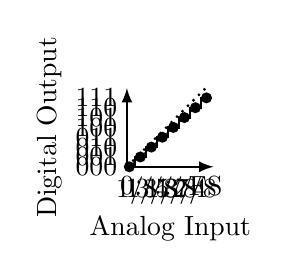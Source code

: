 \begin{tikzpicture}
	
	% axes
	\draw[-latex, thick] (0,0) -- (1.1,0) node[midway, below, yshift = -5mm] {Analog Input};
	\draw[-latex, thick] (0,0) -- (0,1) node[midway, above, rotate=90, yshift = 7mm] {Digital Output};
	% x- labels
	\draw	(0,0) node[anchor=north ] {0}
	(0.125,0) node[anchor=north ] {1/8}
	(0.250,0) node[anchor=north ] {1/4}
	(0.375,0) node[anchor=north ] {3/8}
	(0.5,0) node[anchor=north ] {1/2}
	(0.625,0) node[anchor=north ] {5/8}
	(0.750,0) node[anchor=north ] {3/4}
	(0.875,0) node[anchor=north ] {7/8}
	(1,0) node[anchor=north ] {FS};
	
	%y-labels		
	\draw	(0,0) node[anchor=east] {000}
	(0, 0.125) node[anchor=east] {001}
	(0, 0.250) node[anchor=east] {010}
	(0, 0.375) node[anchor= east] {011}
	(0, 0.5) node[anchor= east] {100}
	(0, 0.625) node[anchor= east] {101}
	(0, 0.750) node[anchor= east] {110}
	(0, 0.875) node[anchor= east] {111};
	
	
	\draw[dashed] (0.03,0) -- (1.01,0.875);
	\draw[dotted, thick] (0,0) -- (1,1);

	\draw [thick] (0.1,0) -- (0.1,0.125) -- (0.24, 0.125) -- (0.24, 0.250) -- (0.38, 0.250) -- (0.38, 0.375) --  (0.52, 0.375) -- (0.52, 0.5) -- (0.66, 0.5) -- (0.66,  0.625) -- (0.8,  0.625) -- (0.8, 0.750) -- (0.94,  0.750) -- (0.94,  0.875) -- (1.08,  0.875);

	
	\draw (0.03,0) node[circle, fill = black, inner sep=0pt, minimum size = 4pt] {};
	\draw (0.17,0.125) node[circle, fill = black, inner sep=0pt,  minimum size = 4pt] {};
	\draw (0.31,0.25) node[circle, fill = black, inner sep=0pt, minimum size = 4pt] {};
	\draw (0.45,0.375) node[circle, fill = black, inner sep=0pt, minimum size = 4pt] {};
	\draw (0.59,0.5) node[circle, fill = black, inner sep=0pt, minimum size = 4pt] {};
	\draw (0.73,0.625) node[circle, fill = black, inner sep=0pt, minimum size = 4pt] {};
	\draw (0.87,0.75) node[circle, fill = black, inner sep=0pt, minimum size = 4pt] {};
	\draw (1.01,0.875) node[circle, fill = black, inner sep=0pt, minimum size = 4pt] {};
	
	
\end{tikzpicture}